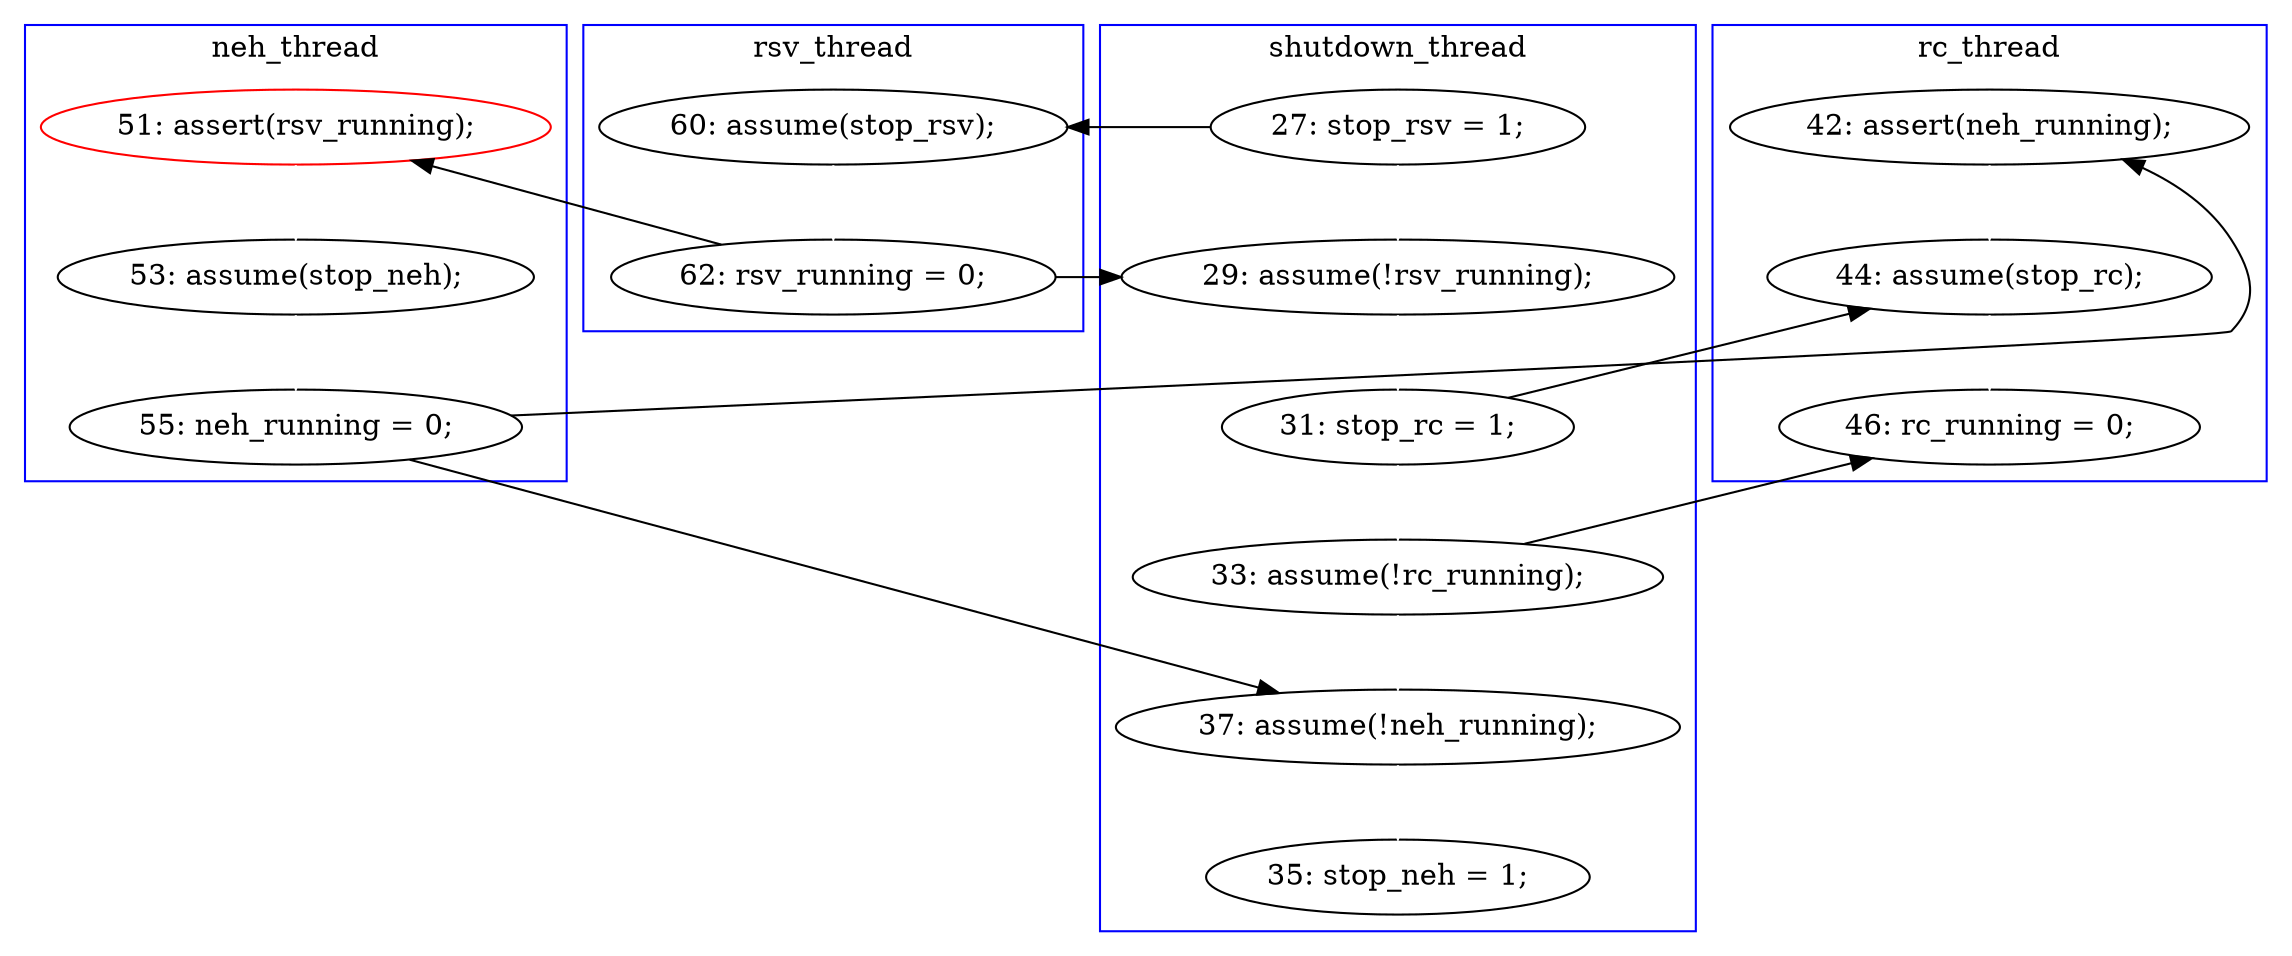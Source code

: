 digraph Counterexample {
	23 -> 26 [color = white, style = solid]
	19 -> 23 [color = white, style = solid]
	19 -> 33 [color = black, style = solid, constraint = false]
	17 -> 21 [color = black, style = solid, constraint = false]
	23 -> 34 [color = black, style = solid, constraint = false]
	18 -> 19 [color = white, style = solid]
	16 -> 17 [color = white, style = solid]
	17 -> 18 [color = black, style = solid, constraint = false]
	11 -> 18 [color = white, style = solid]
	21 -> 22 [color = white, style = solid]
	22 -> 24 [color = white, style = solid]
	24 -> 25 [color = black, style = solid, constraint = false]
	25 -> 33 [color = white, style = solid]
	26 -> 27 [color = white, style = solid]
	33 -> 34 [color = white, style = solid]
	11 -> 16 [color = black, style = solid, constraint = false]
	24 -> 26 [color = black, style = solid, constraint = false]
	subgraph cluster3 {
		label = neh_thread
		color = blue
		24  [label = "55: neh_running = 0;"]
		22  [label = "53: assume(stop_neh);"]
		21  [label = "51: assert(rsv_running);", color = red]
	}
	subgraph cluster4 {
		label = rsv_thread
		color = blue
		17  [label = "62: rsv_running = 0;"]
		16  [label = "60: assume(stop_rsv);"]
	}
	subgraph cluster2 {
		label = rc_thread
		color = blue
		33  [label = "44: assume(stop_rc);"]
		34  [label = "46: rc_running = 0;"]
		25  [label = "42: assert(neh_running);"]
	}
	subgraph cluster1 {
		label = shutdown_thread
		color = blue
		18  [label = "29: assume(!rsv_running);"]
		27  [label = "35: stop_neh = 1;"]
		11  [label = "27: stop_rsv = 1;"]
		19  [label = "31: stop_rc = 1;"]
		23  [label = "33: assume(!rc_running);"]
		26  [label = "37: assume(!neh_running);"]
	}
}